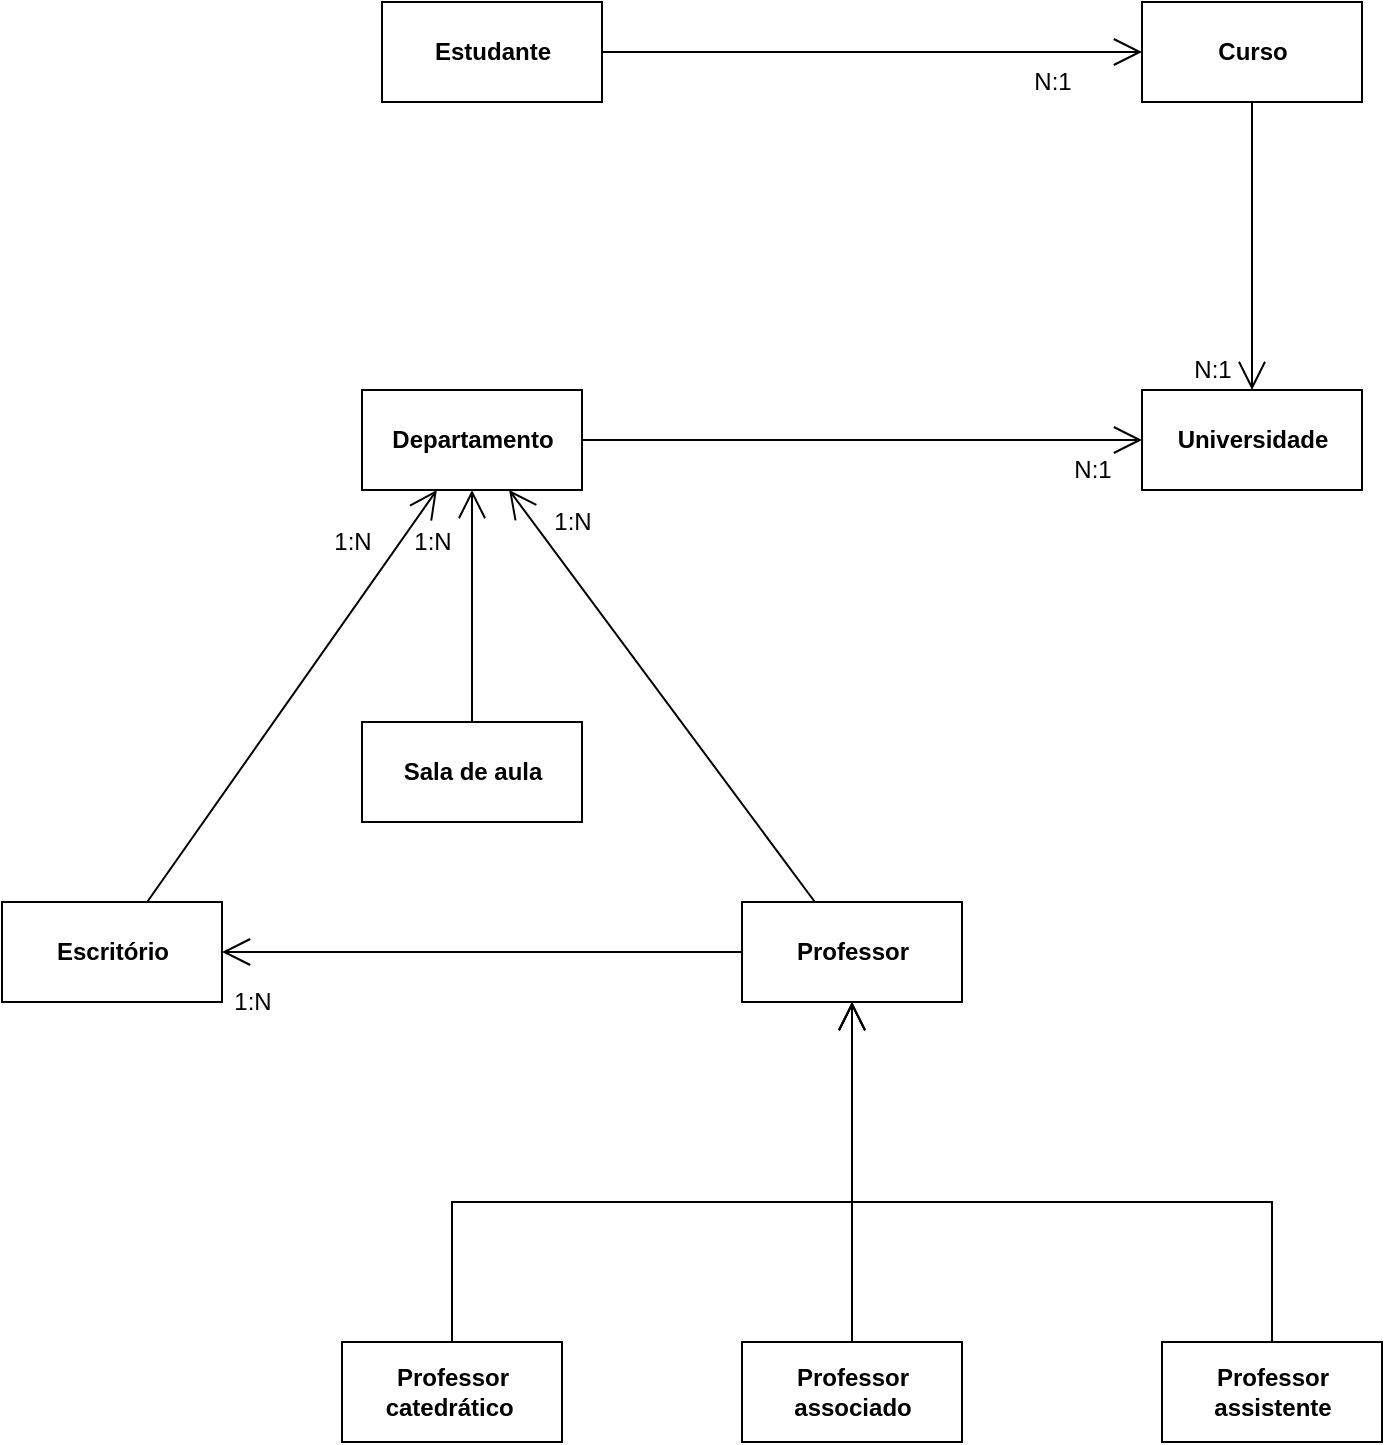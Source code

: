 <mxfile version="16.6.4" type="device"><diagram id="gnEHqm1PIXxFtcbV1IL4" name="Page-1"><mxGraphModel dx="875" dy="909" grid="1" gridSize="10" guides="1" tooltips="1" connect="1" arrows="1" fold="1" page="1" pageScale="1" pageWidth="827" pageHeight="1169" math="0" shadow="0"><root><mxCell id="0"/><mxCell id="1" parent="0"/><mxCell id="Dtx5rT_Wz60UQp2WhzZd-188" value="" style="endArrow=open;endFill=1;endSize=12;html=1;rounded=0;" edge="1" parent="1" source="Dtx5rT_Wz60UQp2WhzZd-219" target="Dtx5rT_Wz60UQp2WhzZd-218"><mxGeometry width="160" relative="1" as="geometry"><mxPoint x="132.782" y="570" as="sourcePoint"/><mxPoint x="307.218" y="338" as="targetPoint"/></mxGeometry></mxCell><mxCell id="Dtx5rT_Wz60UQp2WhzZd-189" value="" style="endArrow=open;endFill=1;endSize=12;html=1;rounded=0;" edge="1" parent="1" source="Dtx5rT_Wz60UQp2WhzZd-220" target="Dtx5rT_Wz60UQp2WhzZd-218"><mxGeometry width="160" relative="1" as="geometry"><mxPoint x="320" y="474" as="sourcePoint"/><mxPoint x="320" y="338" as="targetPoint"/></mxGeometry></mxCell><mxCell id="Dtx5rT_Wz60UQp2WhzZd-190" value="1:N" style="text;html=1;align=center;verticalAlign=middle;resizable=0;points=[];autosize=1;strokeColor=none;fillColor=none;" vertex="1" parent="1"><mxGeometry x="250" y="370" width="30" height="20" as="geometry"/></mxCell><mxCell id="Dtx5rT_Wz60UQp2WhzZd-191" value="1:N" style="text;html=1;align=center;verticalAlign=middle;resizable=0;points=[];autosize=1;strokeColor=none;fillColor=none;" vertex="1" parent="1"><mxGeometry x="290" y="370" width="30" height="20" as="geometry"/></mxCell><mxCell id="Dtx5rT_Wz60UQp2WhzZd-192" value="N:1" style="text;html=1;align=center;verticalAlign=middle;resizable=0;points=[];autosize=1;strokeColor=none;fillColor=none;" vertex="1" parent="1"><mxGeometry x="620" y="334" width="30" height="20" as="geometry"/></mxCell><mxCell id="Dtx5rT_Wz60UQp2WhzZd-193" value="" style="endArrow=open;endFill=1;endSize=12;html=1;rounded=0;" edge="1" parent="1" source="Dtx5rT_Wz60UQp2WhzZd-221" target="Dtx5rT_Wz60UQp2WhzZd-218"><mxGeometry width="160" relative="1" as="geometry"><mxPoint x="507.218" y="570" as="sourcePoint"/><mxPoint x="332.782" y="338" as="targetPoint"/></mxGeometry></mxCell><mxCell id="Dtx5rT_Wz60UQp2WhzZd-194" value="1:N" style="text;html=1;align=center;verticalAlign=middle;resizable=0;points=[];autosize=1;strokeColor=none;fillColor=none;" vertex="1" parent="1"><mxGeometry x="360" y="360" width="30" height="20" as="geometry"/></mxCell><mxCell id="Dtx5rT_Wz60UQp2WhzZd-201" value="" style="endArrow=open;endFill=1;endSize=12;html=1;rounded=0;" edge="1" parent="1" source="Dtx5rT_Wz60UQp2WhzZd-222" target="Dtx5rT_Wz60UQp2WhzZd-221"><mxGeometry width="160" relative="1" as="geometry"><mxPoint x="320" y="750" as="sourcePoint"/><mxPoint x="520" y="604" as="targetPoint"/><Array as="points"><mxPoint x="315" y="710"/><mxPoint x="515" y="710"/></Array></mxGeometry></mxCell><mxCell id="Dtx5rT_Wz60UQp2WhzZd-202" value="" style="endArrow=open;endFill=1;endSize=12;html=1;rounded=0;" edge="1" parent="1" source="Dtx5rT_Wz60UQp2WhzZd-225" target="Dtx5rT_Wz60UQp2WhzZd-221"><mxGeometry width="160" relative="1" as="geometry"><mxPoint x="520" y="750" as="sourcePoint"/><mxPoint x="520" y="604" as="targetPoint"/><Array as="points"/></mxGeometry></mxCell><mxCell id="Dtx5rT_Wz60UQp2WhzZd-203" value="" style="endArrow=open;endFill=1;endSize=12;html=1;rounded=0;" edge="1" parent="1" source="Dtx5rT_Wz60UQp2WhzZd-226" target="Dtx5rT_Wz60UQp2WhzZd-221"><mxGeometry width="160" relative="1" as="geometry"><mxPoint x="730" y="750" as="sourcePoint"/><mxPoint x="520" y="604" as="targetPoint"/><Array as="points"><mxPoint x="725" y="710"/><mxPoint x="515" y="710"/></Array></mxGeometry></mxCell><mxCell id="Dtx5rT_Wz60UQp2WhzZd-204" value="" style="endArrow=open;endFill=1;endSize=12;html=1;rounded=0;" edge="1" parent="1" source="Dtx5rT_Wz60UQp2WhzZd-221" target="Dtx5rT_Wz60UQp2WhzZd-219"><mxGeometry width="160" relative="1" as="geometry"><mxPoint x="440" y="587.0" as="sourcePoint"/><mxPoint x="200" y="587.0" as="targetPoint"/></mxGeometry></mxCell><mxCell id="Dtx5rT_Wz60UQp2WhzZd-205" value="1:N" style="text;html=1;align=center;verticalAlign=middle;resizable=0;points=[];autosize=1;strokeColor=none;fillColor=none;" vertex="1" parent="1"><mxGeometry x="200" y="600" width="30" height="20" as="geometry"/></mxCell><mxCell id="Dtx5rT_Wz60UQp2WhzZd-208" value="" style="endArrow=open;endFill=1;endSize=12;html=1;rounded=0;" edge="1" parent="1" source="Dtx5rT_Wz60UQp2WhzZd-218" target="Dtx5rT_Wz60UQp2WhzZd-217"><mxGeometry width="160" relative="1" as="geometry"><mxPoint x="395" y="321" as="sourcePoint"/><mxPoint x="635" y="321" as="targetPoint"/></mxGeometry></mxCell><mxCell id="Dtx5rT_Wz60UQp2WhzZd-211" value="" style="endArrow=open;endFill=1;endSize=12;html=1;rounded=0;" edge="1" parent="1" source="Dtx5rT_Wz60UQp2WhzZd-216" target="Dtx5rT_Wz60UQp2WhzZd-217"><mxGeometry width="160" relative="1" as="geometry"><mxPoint x="720" y="154" as="sourcePoint"/><mxPoint x="730" y="304" as="targetPoint"/></mxGeometry></mxCell><mxCell id="Dtx5rT_Wz60UQp2WhzZd-212" value="" style="endArrow=open;endFill=1;endSize=12;html=1;rounded=0;" edge="1" parent="1" source="Dtx5rT_Wz60UQp2WhzZd-215" target="Dtx5rT_Wz60UQp2WhzZd-216"><mxGeometry width="160" relative="1" as="geometry"><mxPoint x="400" y="137" as="sourcePoint"/><mxPoint x="640" y="137" as="targetPoint"/></mxGeometry></mxCell><mxCell id="Dtx5rT_Wz60UQp2WhzZd-213" value="N:1" style="text;html=1;align=center;verticalAlign=middle;resizable=0;points=[];autosize=1;strokeColor=none;fillColor=none;" vertex="1" parent="1"><mxGeometry x="680" y="284" width="30" height="20" as="geometry"/></mxCell><mxCell id="Dtx5rT_Wz60UQp2WhzZd-214" value="N:1" style="text;html=1;align=center;verticalAlign=middle;resizable=0;points=[];autosize=1;strokeColor=none;fillColor=none;" vertex="1" parent="1"><mxGeometry x="600" y="140" width="30" height="20" as="geometry"/></mxCell><mxCell id="Dtx5rT_Wz60UQp2WhzZd-215" value="&lt;b&gt;Estudante&lt;/b&gt;" style="html=1;" vertex="1" parent="1"><mxGeometry x="280" y="110" width="110" height="50" as="geometry"/></mxCell><mxCell id="Dtx5rT_Wz60UQp2WhzZd-216" value="&lt;b&gt;Curso&lt;/b&gt;" style="html=1;" vertex="1" parent="1"><mxGeometry x="660" y="110" width="110" height="50" as="geometry"/></mxCell><mxCell id="Dtx5rT_Wz60UQp2WhzZd-217" value="&lt;b&gt;Universidade&lt;/b&gt;" style="html=1;" vertex="1" parent="1"><mxGeometry x="660" y="304" width="110" height="50" as="geometry"/></mxCell><mxCell id="Dtx5rT_Wz60UQp2WhzZd-218" value="&lt;b&gt;Departamento&lt;/b&gt;" style="html=1;" vertex="1" parent="1"><mxGeometry x="270" y="304" width="110" height="50" as="geometry"/></mxCell><mxCell id="Dtx5rT_Wz60UQp2WhzZd-219" value="&lt;b&gt;Escritório&lt;/b&gt;" style="html=1;" vertex="1" parent="1"><mxGeometry x="90" y="560" width="110" height="50" as="geometry"/></mxCell><mxCell id="Dtx5rT_Wz60UQp2WhzZd-220" value="&lt;b&gt;Sala de aula&lt;/b&gt;" style="html=1;" vertex="1" parent="1"><mxGeometry x="270" y="470" width="110" height="50" as="geometry"/></mxCell><mxCell id="Dtx5rT_Wz60UQp2WhzZd-221" value="&lt;b&gt;Professor&lt;/b&gt;" style="html=1;" vertex="1" parent="1"><mxGeometry x="460" y="560" width="110" height="50" as="geometry"/></mxCell><mxCell id="Dtx5rT_Wz60UQp2WhzZd-222" value="&lt;b&gt;Professor &lt;br&gt;catedrático&amp;nbsp;&lt;/b&gt;" style="html=1;" vertex="1" parent="1"><mxGeometry x="260" y="780" width="110" height="50" as="geometry"/></mxCell><mxCell id="Dtx5rT_Wz60UQp2WhzZd-225" value="&lt;b&gt;Professor&lt;br&gt;associado&lt;br&gt;&lt;/b&gt;" style="html=1;" vertex="1" parent="1"><mxGeometry x="460" y="780" width="110" height="50" as="geometry"/></mxCell><mxCell id="Dtx5rT_Wz60UQp2WhzZd-226" value="&lt;b&gt;Professor&lt;br&gt;assistente&lt;br&gt;&lt;/b&gt;" style="html=1;" vertex="1" parent="1"><mxGeometry x="670" y="780" width="110" height="50" as="geometry"/></mxCell></root></mxGraphModel></diagram></mxfile>